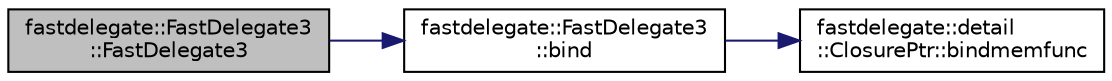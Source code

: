 digraph "fastdelegate::FastDelegate3::FastDelegate3"
{
 // INTERACTIVE_SVG=YES
  edge [fontname="Helvetica",fontsize="10",labelfontname="Helvetica",labelfontsize="10"];
  node [fontname="Helvetica",fontsize="10",shape=record];
  rankdir="LR";
  Node1 [label="fastdelegate::FastDelegate3\l::FastDelegate3",height=0.2,width=0.4,color="black", fillcolor="grey75", style="filled" fontcolor="black"];
  Node1 -> Node2 [color="midnightblue",fontsize="10",style="solid",fontname="Helvetica"];
  Node2 [label="fastdelegate::FastDelegate3\l::bind",height=0.2,width=0.4,color="black", fillcolor="white", style="filled",URL="$classfastdelegate_1_1FastDelegate3.html#a63915e75bb71e72e5d9adbc11ad44b36"];
  Node2 -> Node3 [color="midnightblue",fontsize="10",style="solid",fontname="Helvetica"];
  Node3 [label="fastdelegate::detail\l::ClosurePtr::bindmemfunc",height=0.2,width=0.4,color="black", fillcolor="white", style="filled",URL="$classfastdelegate_1_1detail_1_1ClosurePtr.html#a54e01fb6b61d10cdf007bf4a9d9b0c51"];
}
